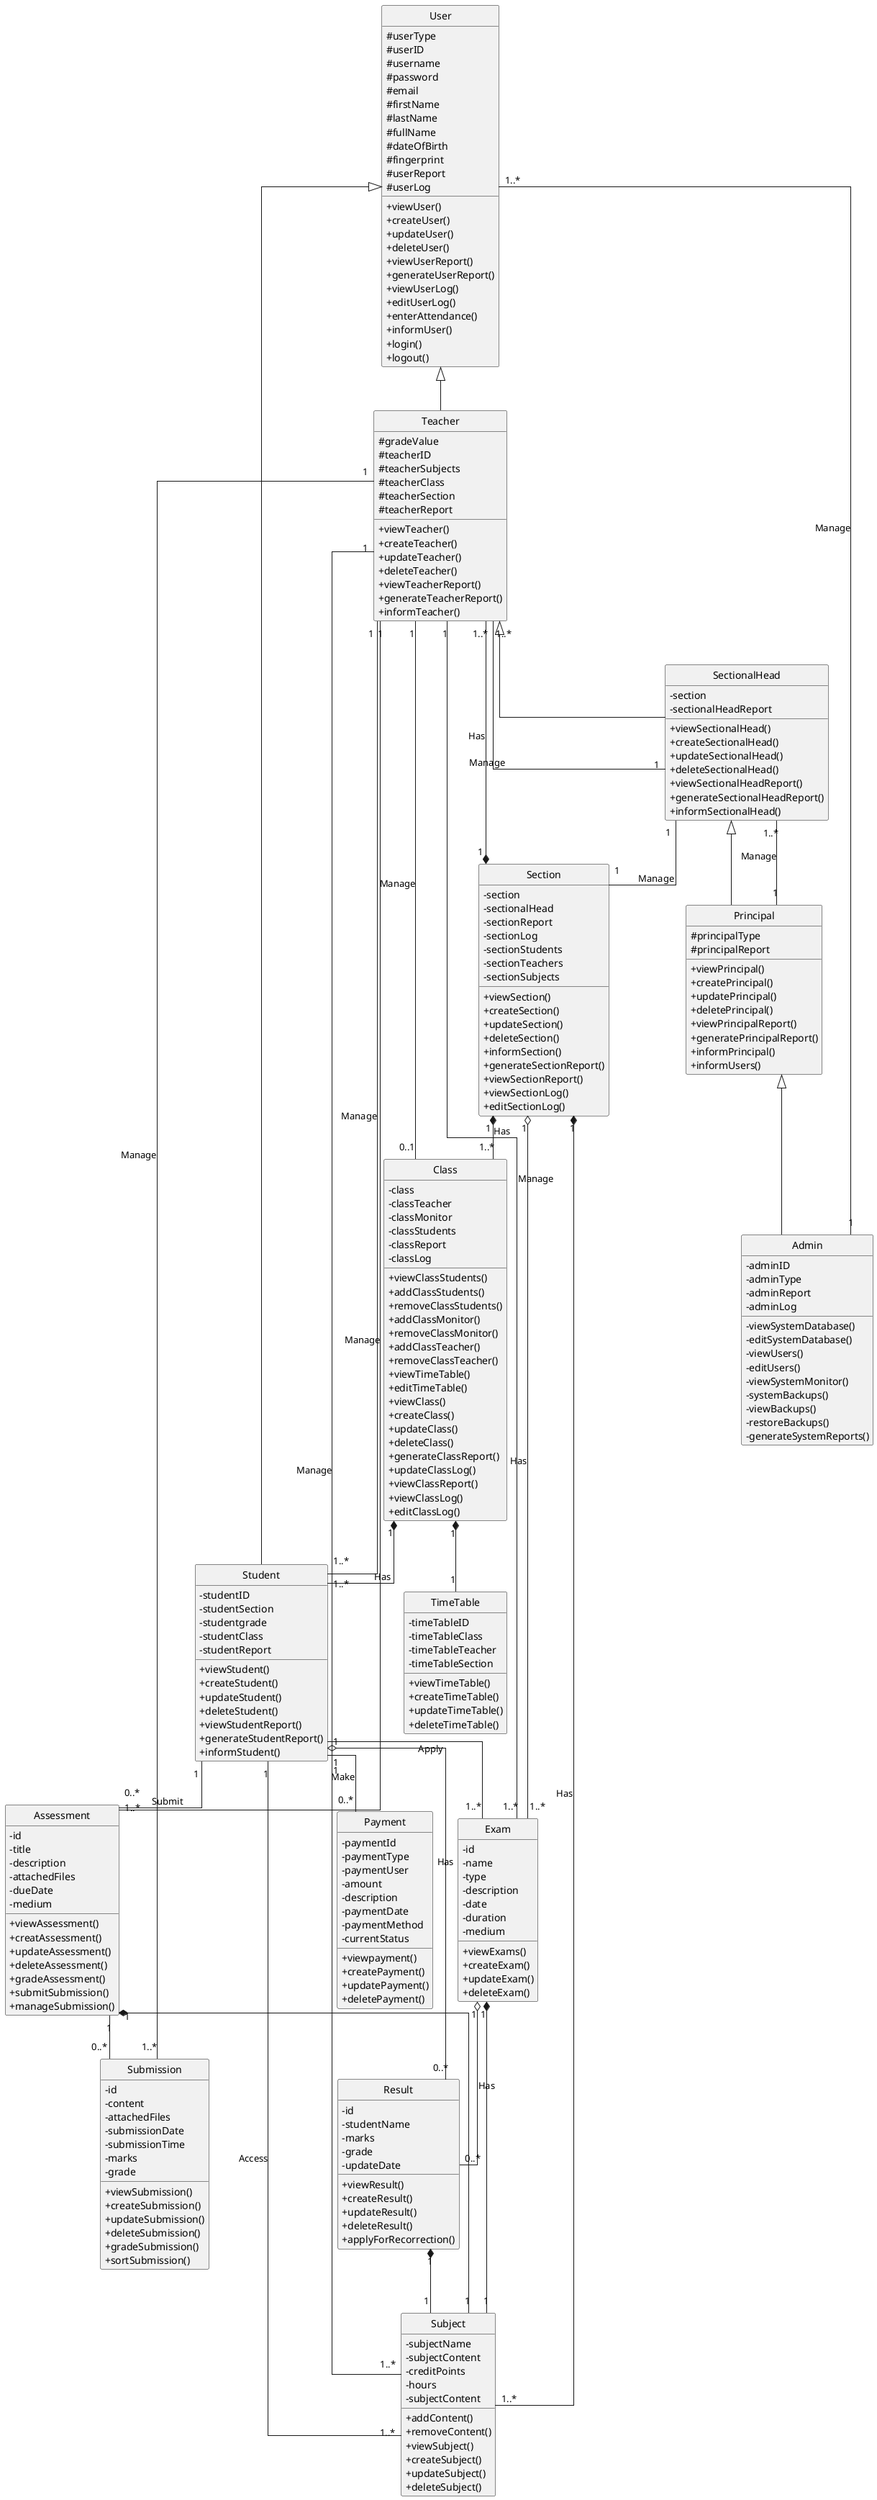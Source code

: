 @startuml School Management System

skinparam Linetype ortho
skinparam classAttributeIconSize 0
hide circle

class User {
  # userType
  # userID
  # username
  # password
  # email
  # firstName
  # lastName
  # fullName
  # dateOfBirth
  # fingerprint
  # userReport
  # userLog
  + viewUser()
  + createUser()
  + updateUser()
  + deleteUser()
  + viewUserReport()
  + generateUserReport()
  + viewUserLog()
  + editUserLog()
  + enterAttendance()
  + informUser()
  + login()
  + logout()
}

class Student {
  - studentID
  - studentSection
  - studentgrade
  - studentClass
  - studentReport
  + viewStudent()
  + createStudent()
  + updateStudent()
  + deleteStudent()
  + viewStudentReport()
  + generateStudentReport()
  + informStudent()
}

class Teacher {
  # gradeValue
  # teacherID
  # teacherSubjects
  # teacherClass
  # teacherSection
  # teacherReport
  + viewTeacher()
  + createTeacher()
  + updateTeacher()
  + deleteTeacher()
  + viewTeacherReport()
  + generateTeacherReport()
  + informTeacher()
}

class SectionalHead {
  - section
  - sectionalHeadReport
  + viewSectionalHead()
  + createSectionalHead()
  + updateSectionalHead()
  + deleteSectionalHead()
  + viewSectionalHeadReport()
  + generateSectionalHeadReport()
  + informSectionalHead()
}

class Principal {
  # principalType
  # principalReport
  + viewPrincipal()
  + createPrincipal()
  + updatePrincipal()
  + deletePrincipal()
  + viewPrincipalReport()
  + generatePrincipalReport()
  + informPrincipal()
  + informUsers()
}

class Admin {
  - adminID
  - adminType
  - adminReport
  - adminLog
  - viewSystemDatabase()
  - editSystemDatabase()
  - viewUsers()
  - editUsers()
  - viewSystemMonitor()
  - systemBackups()
  - viewBackups()
  - restoreBackups()
  - generateSystemReports()
}

class Section {
  - section
  - sectionalHead
  - sectionReport
  - sectionLog
  - sectionStudents
  - sectionTeachers
  - sectionSubjects
  + viewSection()
  + createSection()
  + updateSection()
  + deleteSection()
  + informSection()
  + generateSectionReport()
  + viewSectionReport()
  + viewSectionLog()
  + editSectionLog()
}

class Class {
  - class
  - classTeacher
  - classMonitor
  - classStudents
  - classReport
  - classLog
  + viewClassStudents()
  + addClassStudents()
  + removeClassStudents()
  + addClassMonitor()
  + removeClassMonitor()
  + addClassTeacher()
  + removeClassTeacher()
  + viewTimeTable()
  + editTimeTable()
  + viewClass()
  + createClass()
  + updateClass()
  + deleteClass()
  + generateClassReport()
  + updateClassLog()
  + viewClassReport()
  + viewClassLog()
  + editClassLog()
}

class TimeTable {
  - timeTableID
  - timeTableClass
  - timeTableTeacher
  - timeTableSection
  + viewTimeTable()
  + createTimeTable()
  + updateTimeTable()
  + deleteTimeTable()
}

class Payment {
  - paymentId
  - paymentType
  - paymentUser
  - amount
  - description
  - paymentDate
  - paymentMethod
  - currentStatus
  + viewpayment()
  + createPayment()
  + updatePayment()
  + deletePayment()
}

class Exam {
  - id
  - name
  - type
  - description
  - date
  - duration
  - medium
  + viewExams()
  + createExam()
  + updateExam()
  + deleteExam()
}

class Result {
  - id
  - studentName
  - marks
  - grade
  - updateDate
  + viewResult()
  + createResult()
  + updateResult()
  + deleteResult()
  + applyForRecorrection()
}

class Assessment {
  - id
  - title
  - description
  - attachedFiles
  - dueDate
  - medium
  + viewAssessment()
  + creatAssessment()
  + updateAssessment()
  + deleteAssessment()
  + gradeAssessment()
  + submitSubmission()
  + manageSubmission()
}

class Submission {
  - id
  - content
  - attachedFiles
  - submissionDate
  - submissionTime
  - marks
  - grade
  + viewSubmission()
  + createSubmission()
  + updateSubmission()
  + deleteSubmission()
  + gradeSubmission()
  + sortSubmission()
}

class Subject {
  - subjectName
  - subjectContent
  - creditPoints
  - hours
  - subjectContent
  + addContent()
  + removeContent()
  + viewSubject()
  + createSubject()
  + updateSubject()
  + deleteSubject()
}

User <|-- Student
User <|-- Teacher
Teacher <|-- SectionalHead
SectionalHead <|-- Principal
Principal <|-- Admin

Section "1" *-- "1..*" Teacher : Has
Section "1" *-- "1..*" Class : Has
Section "1" *-- "1..*" Subject : Has
Section "1" o-- "1..*" Exam : Has
Class "1" *-- "1..*" Student : Has
Class "1" *-- "1" TimeTable
Assessment "1" -- "0..*" Submission
Assessment "1" *-- "1" Subject
Exam "1" o-- "0..*" Result : Has
Exam "1" *-- "1" Subject
Result "1" *-- "1" Subject
Admin "1" -- "1..*" User : Manage
Principal "1" -- "1..*" SectionalHead : Manage
SectionalHead "1" -- "1" Section : Manage
SectionalHead "1" -- "1..*" Teacher : Manage
Teacher "1" -- "0..1" Class : Manage
Teacher "1" -- "1..*" Subject : Manage
Teacher "1" -- "1..*" Assessment : Manage
Teacher "1" -- "1..*" Submission : Manage
Teacher "1" -- "1..*" Exam : Manage
Teacher "1" -- "1..*" Student : Manage
Student "1" -- "0..*" Payment : Make
Student "1" -- "1..*" Subject : Access
Student "1" -- "1..*" Exam : Apply
Student "1" o-- "0..*" Result : Has
Student "1" -- "0..*" Assessment : Submit

@enduml